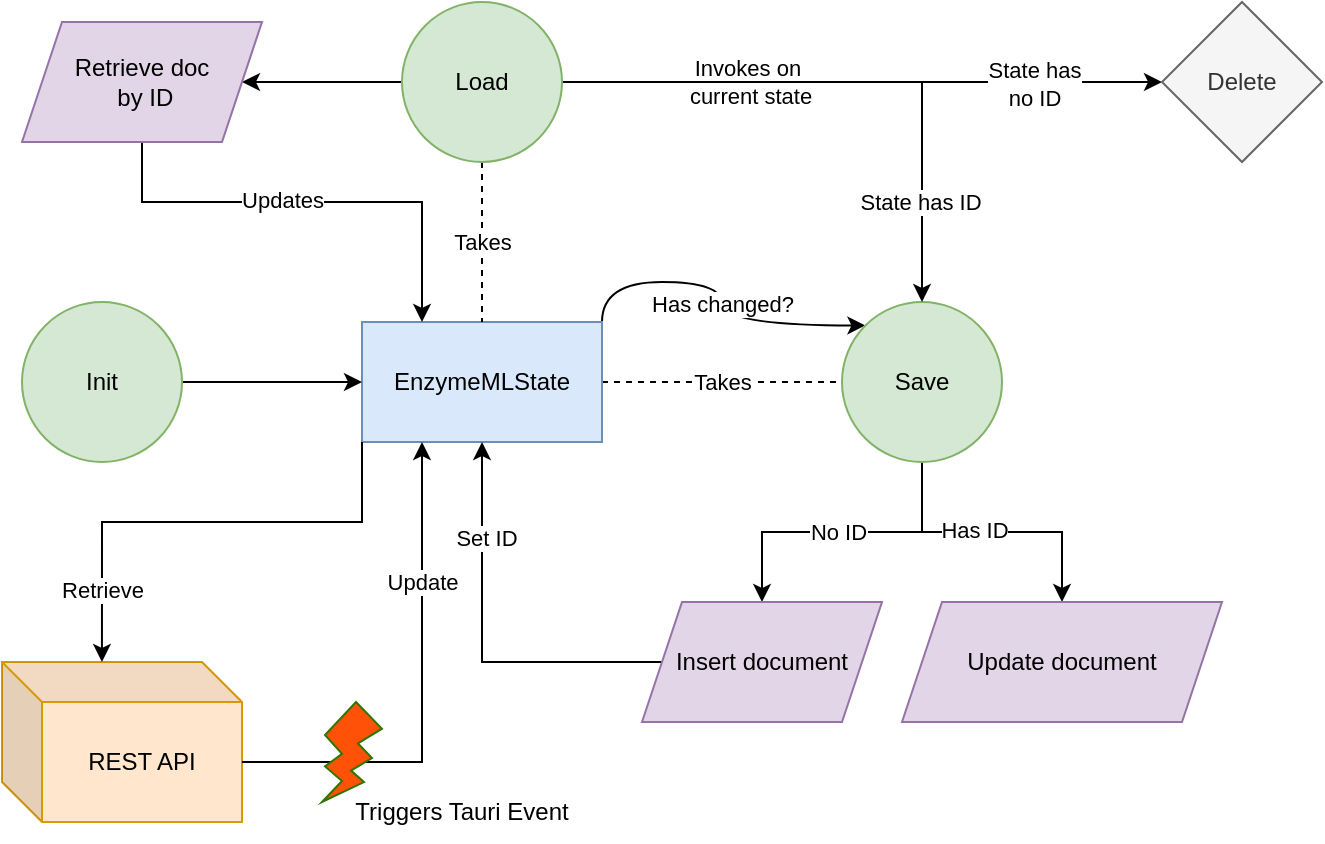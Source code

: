 <mxfile version="24.6.4" type="device">
  <diagram name="Seite-1" id="2ApA6KA9VkkbbFQsiupI">
    <mxGraphModel dx="1035" dy="630" grid="1" gridSize="10" guides="1" tooltips="1" connect="1" arrows="1" fold="1" page="1" pageScale="1" pageWidth="1600" pageHeight="900" math="0" shadow="0">
      <root>
        <mxCell id="0" />
        <mxCell id="1" parent="0" />
        <mxCell id="Yj4GlLGx4b2EiIHdAOj5-7" style="edgeStyle=orthogonalEdgeStyle;rounded=0;orthogonalLoop=1;jettySize=auto;html=1;entryX=0;entryY=0.5;entryDx=0;entryDy=0;dashed=1;endArrow=none;endFill=0;" edge="1" parent="1" source="Yj4GlLGx4b2EiIHdAOj5-1" target="Yj4GlLGx4b2EiIHdAOj5-4">
          <mxGeometry relative="1" as="geometry" />
        </mxCell>
        <mxCell id="Yj4GlLGx4b2EiIHdAOj5-8" value="Takes" style="edgeLabel;html=1;align=center;verticalAlign=middle;resizable=0;points=[];" vertex="1" connectable="0" parent="Yj4GlLGx4b2EiIHdAOj5-7">
          <mxGeometry x="-0.2" relative="1" as="geometry">
            <mxPoint x="12" as="offset" />
          </mxGeometry>
        </mxCell>
        <mxCell id="Yj4GlLGx4b2EiIHdAOj5-34" style="edgeStyle=orthogonalEdgeStyle;rounded=0;orthogonalLoop=1;jettySize=auto;html=1;exitX=1;exitY=0;exitDx=0;exitDy=0;entryX=0;entryY=0;entryDx=0;entryDy=0;curved=1;" edge="1" parent="1" source="Yj4GlLGx4b2EiIHdAOj5-1" target="Yj4GlLGx4b2EiIHdAOj5-4">
          <mxGeometry relative="1" as="geometry" />
        </mxCell>
        <mxCell id="Yj4GlLGx4b2EiIHdAOj5-35" value="Has changed?" style="edgeLabel;html=1;align=center;verticalAlign=middle;resizable=0;points=[];" vertex="1" connectable="0" parent="Yj4GlLGx4b2EiIHdAOj5-34">
          <mxGeometry x="0.043" relative="1" as="geometry">
            <mxPoint as="offset" />
          </mxGeometry>
        </mxCell>
        <mxCell id="Yj4GlLGx4b2EiIHdAOj5-1" value="EnzymeMLState" style="whiteSpace=wrap;html=1;fillColor=#dae8fc;strokeColor=#6c8ebf;" vertex="1" parent="1">
          <mxGeometry x="430" y="390" width="120" height="60" as="geometry" />
        </mxCell>
        <mxCell id="Yj4GlLGx4b2EiIHdAOj5-3" style="edgeStyle=orthogonalEdgeStyle;rounded=0;orthogonalLoop=1;jettySize=auto;html=1;" edge="1" parent="1" source="Yj4GlLGx4b2EiIHdAOj5-2" target="Yj4GlLGx4b2EiIHdAOj5-1">
          <mxGeometry relative="1" as="geometry" />
        </mxCell>
        <mxCell id="Yj4GlLGx4b2EiIHdAOj5-2" value="Init" style="ellipse;whiteSpace=wrap;html=1;aspect=fixed;fillColor=#d5e8d4;strokeColor=#82b366;" vertex="1" parent="1">
          <mxGeometry x="260" y="380" width="80" height="80" as="geometry" />
        </mxCell>
        <mxCell id="Yj4GlLGx4b2EiIHdAOj5-11" style="edgeStyle=orthogonalEdgeStyle;rounded=0;orthogonalLoop=1;jettySize=auto;html=1;exitX=0.5;exitY=1;exitDx=0;exitDy=0;" edge="1" parent="1" source="Yj4GlLGx4b2EiIHdAOj5-4" target="Yj4GlLGx4b2EiIHdAOj5-9">
          <mxGeometry relative="1" as="geometry" />
        </mxCell>
        <mxCell id="Yj4GlLGx4b2EiIHdAOj5-32" value="No ID" style="edgeLabel;html=1;align=center;verticalAlign=middle;resizable=0;points=[];" vertex="1" connectable="0" parent="Yj4GlLGx4b2EiIHdAOj5-11">
          <mxGeometry x="0.024" relative="1" as="geometry">
            <mxPoint as="offset" />
          </mxGeometry>
        </mxCell>
        <mxCell id="Yj4GlLGx4b2EiIHdAOj5-12" style="edgeStyle=orthogonalEdgeStyle;rounded=0;orthogonalLoop=1;jettySize=auto;html=1;exitX=0.5;exitY=1;exitDx=0;exitDy=0;" edge="1" parent="1" source="Yj4GlLGx4b2EiIHdAOj5-4" target="Yj4GlLGx4b2EiIHdAOj5-10">
          <mxGeometry relative="1" as="geometry" />
        </mxCell>
        <mxCell id="Yj4GlLGx4b2EiIHdAOj5-14" value="Has ID" style="edgeLabel;html=1;align=center;verticalAlign=middle;resizable=0;points=[];" vertex="1" connectable="0" parent="Yj4GlLGx4b2EiIHdAOj5-12">
          <mxGeometry x="-0.129" y="1" relative="1" as="geometry">
            <mxPoint as="offset" />
          </mxGeometry>
        </mxCell>
        <mxCell id="Yj4GlLGx4b2EiIHdAOj5-4" value="Save" style="ellipse;whiteSpace=wrap;html=1;fillColor=#d5e8d4;strokeColor=#82b366;" vertex="1" parent="1">
          <mxGeometry x="670" y="380" width="80" height="80" as="geometry" />
        </mxCell>
        <mxCell id="Yj4GlLGx4b2EiIHdAOj5-15" style="edgeStyle=orthogonalEdgeStyle;rounded=0;orthogonalLoop=1;jettySize=auto;html=1;entryX=0.5;entryY=1;entryDx=0;entryDy=0;" edge="1" parent="1" source="Yj4GlLGx4b2EiIHdAOj5-9" target="Yj4GlLGx4b2EiIHdAOj5-1">
          <mxGeometry relative="1" as="geometry">
            <mxPoint x="480" y="450" as="targetPoint" />
            <Array as="points">
              <mxPoint x="490" y="560" />
            </Array>
          </mxGeometry>
        </mxCell>
        <mxCell id="Yj4GlLGx4b2EiIHdAOj5-16" value="Set ID" style="edgeLabel;html=1;align=center;verticalAlign=middle;resizable=0;points=[];" vertex="1" connectable="0" parent="Yj4GlLGx4b2EiIHdAOj5-15">
          <mxGeometry x="0.518" y="-2" relative="1" as="geometry">
            <mxPoint as="offset" />
          </mxGeometry>
        </mxCell>
        <mxCell id="Yj4GlLGx4b2EiIHdAOj5-9" value="Insert document" style="shape=parallelogram;perimeter=parallelogramPerimeter;whiteSpace=wrap;html=1;fixedSize=1;fillColor=#e1d5e7;strokeColor=#9673a6;" vertex="1" parent="1">
          <mxGeometry x="570" y="530" width="120" height="60" as="geometry" />
        </mxCell>
        <mxCell id="Yj4GlLGx4b2EiIHdAOj5-10" value="Update document" style="shape=parallelogram;perimeter=parallelogramPerimeter;whiteSpace=wrap;html=1;fixedSize=1;fillColor=#e1d5e7;strokeColor=#9673a6;" vertex="1" parent="1">
          <mxGeometry x="700" y="530" width="160" height="60" as="geometry" />
        </mxCell>
        <mxCell id="Yj4GlLGx4b2EiIHdAOj5-23" style="edgeStyle=orthogonalEdgeStyle;rounded=0;orthogonalLoop=1;jettySize=auto;html=1;entryX=0.5;entryY=0;entryDx=0;entryDy=0;endArrow=none;endFill=0;startArrow=none;startFill=0;dashed=1;" edge="1" parent="1" source="Yj4GlLGx4b2EiIHdAOj5-17" target="Yj4GlLGx4b2EiIHdAOj5-1">
          <mxGeometry relative="1" as="geometry" />
        </mxCell>
        <mxCell id="Yj4GlLGx4b2EiIHdAOj5-24" value="Takes" style="edgeLabel;html=1;align=center;verticalAlign=middle;resizable=0;points=[];" vertex="1" connectable="0" parent="Yj4GlLGx4b2EiIHdAOj5-23">
          <mxGeometry x="-0.25" relative="1" as="geometry">
            <mxPoint y="10" as="offset" />
          </mxGeometry>
        </mxCell>
        <mxCell id="Yj4GlLGx4b2EiIHdAOj5-25" style="edgeStyle=orthogonalEdgeStyle;rounded=0;orthogonalLoop=1;jettySize=auto;html=1;entryX=0.5;entryY=0;entryDx=0;entryDy=0;" edge="1" parent="1" source="Yj4GlLGx4b2EiIHdAOj5-17" target="Yj4GlLGx4b2EiIHdAOj5-4">
          <mxGeometry relative="1" as="geometry" />
        </mxCell>
        <mxCell id="Yj4GlLGx4b2EiIHdAOj5-26" value="Invokes on&amp;nbsp;&lt;div&gt;current state&lt;/div&gt;" style="edgeLabel;html=1;align=center;verticalAlign=middle;resizable=0;points=[];" vertex="1" connectable="0" parent="Yj4GlLGx4b2EiIHdAOj5-25">
          <mxGeometry x="-0.352" y="-2" relative="1" as="geometry">
            <mxPoint y="-2" as="offset" />
          </mxGeometry>
        </mxCell>
        <mxCell id="Yj4GlLGx4b2EiIHdAOj5-27" value="State has ID" style="edgeLabel;html=1;align=center;verticalAlign=middle;resizable=0;points=[];" vertex="1" connectable="0" parent="Yj4GlLGx4b2EiIHdAOj5-25">
          <mxGeometry x="0.531" y="-1" relative="1" as="geometry">
            <mxPoint y="18" as="offset" />
          </mxGeometry>
        </mxCell>
        <mxCell id="Yj4GlLGx4b2EiIHdAOj5-29" style="edgeStyle=orthogonalEdgeStyle;rounded=0;orthogonalLoop=1;jettySize=auto;html=1;exitX=1;exitY=0.5;exitDx=0;exitDy=0;entryX=0;entryY=0.5;entryDx=0;entryDy=0;" edge="1" parent="1" source="Yj4GlLGx4b2EiIHdAOj5-17" target="Yj4GlLGx4b2EiIHdAOj5-28">
          <mxGeometry relative="1" as="geometry" />
        </mxCell>
        <mxCell id="Yj4GlLGx4b2EiIHdAOj5-30" value="State has&lt;div&gt;no ID&lt;/div&gt;" style="edgeLabel;html=1;align=center;verticalAlign=middle;resizable=0;points=[];" vertex="1" connectable="0" parent="Yj4GlLGx4b2EiIHdAOj5-29">
          <mxGeometry x="0.569" y="-1" relative="1" as="geometry">
            <mxPoint as="offset" />
          </mxGeometry>
        </mxCell>
        <mxCell id="Yj4GlLGx4b2EiIHdAOj5-37" style="edgeStyle=orthogonalEdgeStyle;rounded=0;orthogonalLoop=1;jettySize=auto;html=1;entryX=1;entryY=0.5;entryDx=0;entryDy=0;" edge="1" parent="1" source="Yj4GlLGx4b2EiIHdAOj5-17" target="Yj4GlLGx4b2EiIHdAOj5-36">
          <mxGeometry relative="1" as="geometry" />
        </mxCell>
        <mxCell id="Yj4GlLGx4b2EiIHdAOj5-17" value="Load" style="ellipse;whiteSpace=wrap;html=1;fillColor=#d5e8d4;strokeColor=#82b366;" vertex="1" parent="1">
          <mxGeometry x="450" y="230" width="80" height="80" as="geometry" />
        </mxCell>
        <mxCell id="Yj4GlLGx4b2EiIHdAOj5-28" value="Delete" style="rhombus;whiteSpace=wrap;html=1;fillColor=#f5f5f5;fontColor=#333333;strokeColor=#666666;" vertex="1" parent="1">
          <mxGeometry x="830" y="230" width="80" height="80" as="geometry" />
        </mxCell>
        <mxCell id="Yj4GlLGx4b2EiIHdAOj5-38" style="edgeStyle=orthogonalEdgeStyle;rounded=0;orthogonalLoop=1;jettySize=auto;html=1;entryX=0.25;entryY=0;entryDx=0;entryDy=0;" edge="1" parent="1" source="Yj4GlLGx4b2EiIHdAOj5-36" target="Yj4GlLGx4b2EiIHdAOj5-1">
          <mxGeometry relative="1" as="geometry">
            <Array as="points">
              <mxPoint x="320" y="330" />
              <mxPoint x="460" y="330" />
            </Array>
          </mxGeometry>
        </mxCell>
        <mxCell id="Yj4GlLGx4b2EiIHdAOj5-39" value="Updates" style="edgeLabel;html=1;align=center;verticalAlign=middle;resizable=0;points=[];" vertex="1" connectable="0" parent="Yj4GlLGx4b2EiIHdAOj5-38">
          <mxGeometry x="-0.257" y="1" relative="1" as="geometry">
            <mxPoint x="14" as="offset" />
          </mxGeometry>
        </mxCell>
        <mxCell id="Yj4GlLGx4b2EiIHdAOj5-36" value="Retrieve doc&lt;div&gt;&amp;nbsp;by ID&lt;/div&gt;" style="shape=parallelogram;perimeter=parallelogramPerimeter;whiteSpace=wrap;html=1;fixedSize=1;fillColor=#e1d5e7;strokeColor=#9673a6;" vertex="1" parent="1">
          <mxGeometry x="260" y="240" width="120" height="60" as="geometry" />
        </mxCell>
        <mxCell id="Yj4GlLGx4b2EiIHdAOj5-40" value="REST API" style="shape=cube;whiteSpace=wrap;html=1;boundedLbl=1;backgroundOutline=1;darkOpacity=0.05;darkOpacity2=0.1;fillColor=#ffe6cc;strokeColor=#d79b00;" vertex="1" parent="1">
          <mxGeometry x="250" y="560" width="120" height="80" as="geometry" />
        </mxCell>
        <mxCell id="Yj4GlLGx4b2EiIHdAOj5-42" style="edgeStyle=orthogonalEdgeStyle;rounded=0;orthogonalLoop=1;jettySize=auto;html=1;exitX=0;exitY=1;exitDx=0;exitDy=0;" edge="1" parent="1" source="Yj4GlLGx4b2EiIHdAOj5-1">
          <mxGeometry relative="1" as="geometry">
            <mxPoint x="429.97" y="435.0" as="sourcePoint" />
            <mxPoint x="299.97" y="560" as="targetPoint" />
            <Array as="points">
              <mxPoint x="430" y="490" />
              <mxPoint x="300" y="490" />
            </Array>
          </mxGeometry>
        </mxCell>
        <mxCell id="Yj4GlLGx4b2EiIHdAOj5-47" value="Retrieve" style="edgeLabel;html=1;align=center;verticalAlign=middle;resizable=0;points=[];" vertex="1" connectable="0" parent="Yj4GlLGx4b2EiIHdAOj5-42">
          <mxGeometry x="0.53" y="-1" relative="1" as="geometry">
            <mxPoint x="1" y="20" as="offset" />
          </mxGeometry>
        </mxCell>
        <mxCell id="Yj4GlLGx4b2EiIHdAOj5-43" style="edgeStyle=orthogonalEdgeStyle;rounded=0;orthogonalLoop=1;jettySize=auto;html=1;exitX=0.25;exitY=1;exitDx=0;exitDy=0;entryX=0;entryY=0;entryDx=120;entryDy=50;entryPerimeter=0;startArrow=classic;startFill=1;endArrow=none;endFill=0;" edge="1" parent="1" source="Yj4GlLGx4b2EiIHdAOj5-1" target="Yj4GlLGx4b2EiIHdAOj5-40">
          <mxGeometry relative="1" as="geometry">
            <Array as="points">
              <mxPoint x="460" y="610" />
            </Array>
          </mxGeometry>
        </mxCell>
        <mxCell id="Yj4GlLGx4b2EiIHdAOj5-46" value="Update" style="edgeLabel;html=1;align=center;verticalAlign=middle;resizable=0;points=[];" vertex="1" connectable="0" parent="Yj4GlLGx4b2EiIHdAOj5-43">
          <mxGeometry x="0.318" y="1" relative="1" as="geometry">
            <mxPoint x="5" y="-91" as="offset" />
          </mxGeometry>
        </mxCell>
        <mxCell id="Yj4GlLGx4b2EiIHdAOj5-49" value="" style="verticalLabelPosition=bottom;verticalAlign=top;html=1;shape=mxgraph.basic.flash;fillColor=#FF5208;strokeColor=#2D7600;fillStyle=auto;fontColor=#ffffff;" vertex="1" parent="1">
          <mxGeometry x="410" y="580" width="30" height="50" as="geometry" />
        </mxCell>
        <mxCell id="Yj4GlLGx4b2EiIHdAOj5-51" value="Triggers Tauri Event" style="text;html=1;align=center;verticalAlign=middle;whiteSpace=wrap;rounded=0;" vertex="1" parent="1">
          <mxGeometry x="420" y="620" width="120" height="30" as="geometry" />
        </mxCell>
      </root>
    </mxGraphModel>
  </diagram>
</mxfile>
